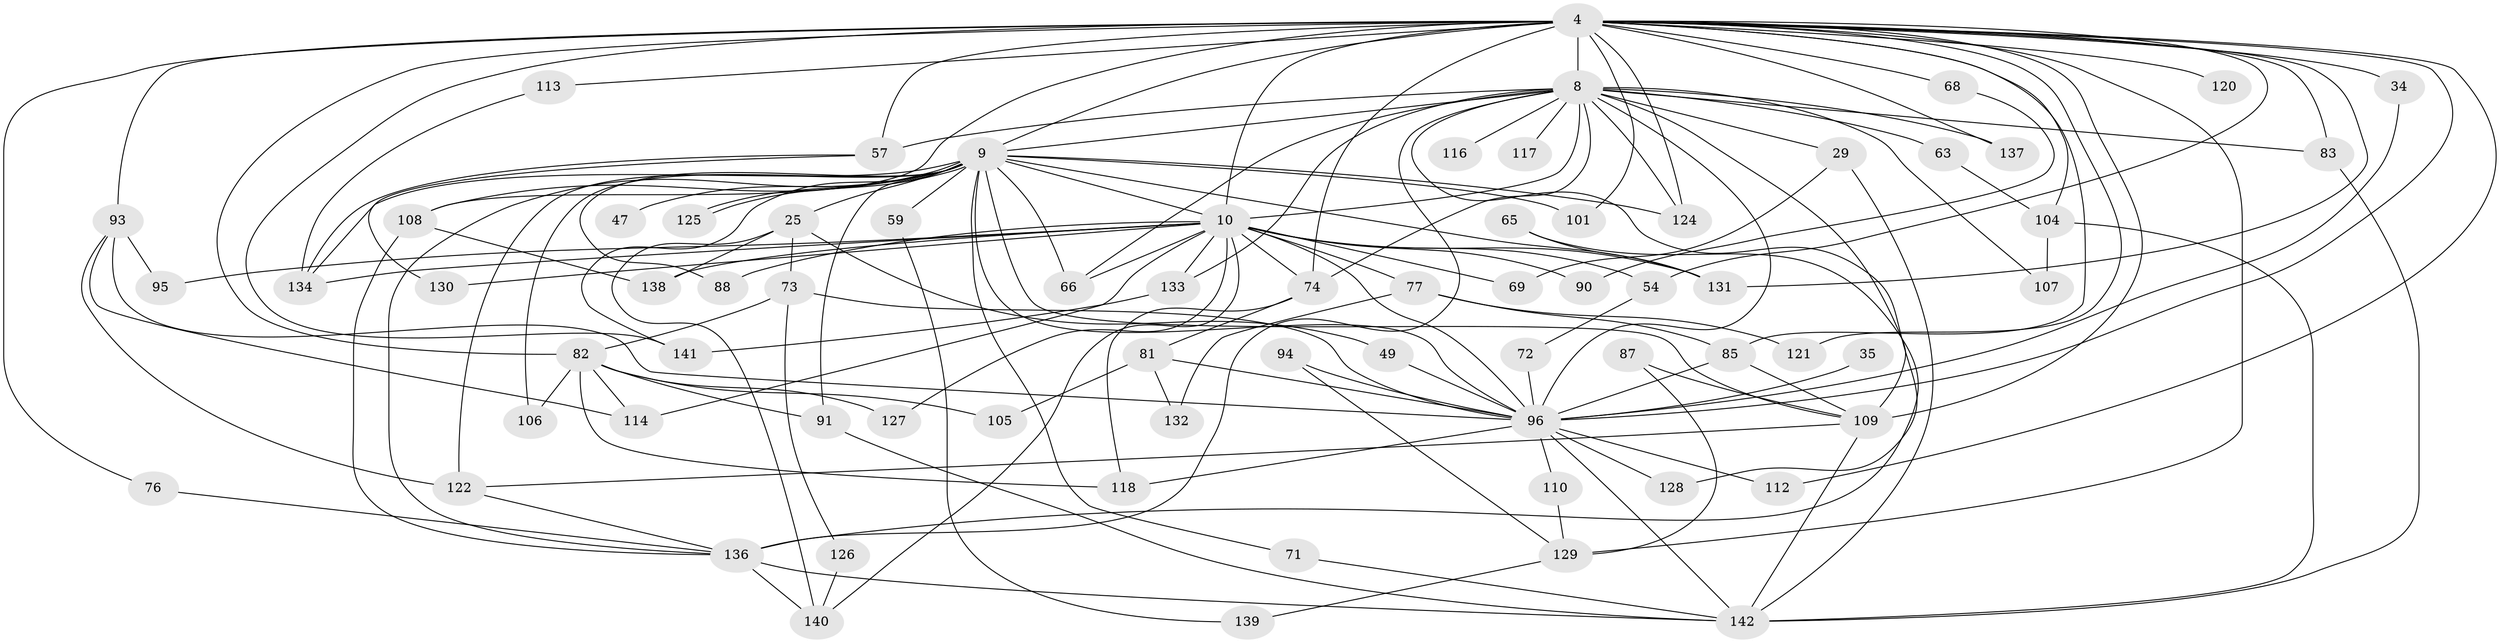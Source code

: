 // original degree distribution, {26: 0.007042253521126761, 20: 0.007042253521126761, 17: 0.007042253521126761, 31: 0.007042253521126761, 28: 0.014084507042253521, 13: 0.007042253521126761, 25: 0.014084507042253521, 19: 0.007042253521126761, 4: 0.1267605633802817, 6: 0.028169014084507043, 3: 0.21830985915492956, 5: 0.035211267605633804, 7: 0.014084507042253521, 10: 0.007042253521126761, 2: 0.49295774647887325, 8: 0.007042253521126761}
// Generated by graph-tools (version 1.1) at 2025/43/03/09/25 04:43:43]
// undirected, 71 vertices, 151 edges
graph export_dot {
graph [start="1"]
  node [color=gray90,style=filled];
  4 [super="+1"];
  8 [super="+7"];
  9 [super="+2"];
  10 [super="+3+6"];
  25;
  29 [super="+17"];
  34;
  35;
  47 [super="+13"];
  49 [super="+31"];
  54 [super="+51"];
  57 [super="+36"];
  59;
  63;
  65;
  66 [super="+40"];
  68;
  69;
  71;
  72;
  73 [super="+67"];
  74 [super="+50+48"];
  76;
  77;
  81;
  82 [super="+32"];
  83 [super="+16"];
  85 [super="+14"];
  87;
  88;
  90 [super="+61"];
  91 [super="+30"];
  93 [super="+78"];
  94;
  95;
  96 [super="+20+5+75"];
  101;
  104 [super="+26"];
  105;
  106;
  107;
  108 [super="+44+41"];
  109 [super="+53+89+97"];
  110;
  112;
  113;
  114 [super="+102"];
  116;
  117;
  118 [super="+115"];
  120;
  121;
  122 [super="+55+103"];
  124 [super="+62"];
  125;
  126;
  127;
  128 [super="+98"];
  129 [super="+70+56"];
  130 [super="+92"];
  131 [super="+18+37"];
  132;
  133 [super="+84"];
  134 [super="+52+123"];
  136 [super="+111+119+79+99"];
  137;
  138 [super="+45"];
  139;
  140 [super="+60"];
  141 [super="+135"];
  142 [super="+58+42"];
  4 -- 8 [weight=4];
  4 -- 9 [weight=4];
  4 -- 10 [weight=6];
  4 -- 34;
  4 -- 68;
  4 -- 76;
  4 -- 96 [weight=3];
  4 -- 101;
  4 -- 104 [weight=2];
  4 -- 112;
  4 -- 113;
  4 -- 120 [weight=2];
  4 -- 129 [weight=4];
  4 -- 137;
  4 -- 141;
  4 -- 82 [weight=3];
  4 -- 93 [weight=2];
  4 -- 121;
  4 -- 108 [weight=4];
  4 -- 54 [weight=2];
  4 -- 57 [weight=2];
  4 -- 85;
  4 -- 83;
  4 -- 131;
  4 -- 74;
  4 -- 109;
  4 -- 124;
  8 -- 9 [weight=4];
  8 -- 10 [weight=6];
  8 -- 29 [weight=3];
  8 -- 107;
  8 -- 116 [weight=2];
  8 -- 117 [weight=2];
  8 -- 128 [weight=2];
  8 -- 133 [weight=2];
  8 -- 137;
  8 -- 124;
  8 -- 63;
  8 -- 57;
  8 -- 83;
  8 -- 96 [weight=3];
  8 -- 74 [weight=3];
  8 -- 109 [weight=3];
  8 -- 66;
  8 -- 136 [weight=7];
  9 -- 10 [weight=6];
  9 -- 25 [weight=2];
  9 -- 47 [weight=3];
  9 -- 59 [weight=2];
  9 -- 101;
  9 -- 106;
  9 -- 125;
  9 -- 125;
  9 -- 134 [weight=2];
  9 -- 66 [weight=2];
  9 -- 71;
  9 -- 88;
  9 -- 108;
  9 -- 131 [weight=2];
  9 -- 96 [weight=3];
  9 -- 91;
  9 -- 122 [weight=2];
  9 -- 109;
  9 -- 124;
  9 -- 141;
  9 -- 136 [weight=3];
  10 -- 77;
  10 -- 88;
  10 -- 69;
  10 -- 95;
  10 -- 114;
  10 -- 127;
  10 -- 54;
  10 -- 134 [weight=2];
  10 -- 130 [weight=2];
  10 -- 133;
  10 -- 90 [weight=3];
  10 -- 131;
  10 -- 96 [weight=4];
  10 -- 74;
  10 -- 66;
  10 -- 138;
  10 -- 140;
  25 -- 73;
  25 -- 140;
  25 -- 49;
  25 -- 138;
  29 -- 69;
  29 -- 142;
  34 -- 96;
  35 -- 96;
  49 -- 96 [weight=2];
  54 -- 72;
  57 -- 130;
  57 -- 134;
  59 -- 139;
  63 -- 104;
  65 -- 131;
  65 -- 136;
  68 -- 90;
  71 -- 142;
  72 -- 96;
  73 -- 96;
  73 -- 82;
  73 -- 126;
  74 -- 118;
  74 -- 81;
  76 -- 136;
  77 -- 121;
  77 -- 132;
  77 -- 85;
  81 -- 105;
  81 -- 132;
  81 -- 96;
  82 -- 91;
  82 -- 105;
  82 -- 106;
  82 -- 127;
  82 -- 114;
  82 -- 118;
  83 -- 142;
  85 -- 96 [weight=2];
  85 -- 109;
  87 -- 129;
  87 -- 109;
  91 -- 142;
  93 -- 95;
  93 -- 96;
  93 -- 114;
  93 -- 122;
  94 -- 129;
  94 -- 96;
  96 -- 128;
  96 -- 110;
  96 -- 112;
  96 -- 118;
  96 -- 142 [weight=2];
  104 -- 107;
  104 -- 142;
  108 -- 138;
  108 -- 136;
  109 -- 122;
  109 -- 142 [weight=3];
  110 -- 129;
  113 -- 134;
  122 -- 136;
  126 -- 140;
  129 -- 139;
  133 -- 141;
  136 -- 142 [weight=2];
  136 -- 140;
}
